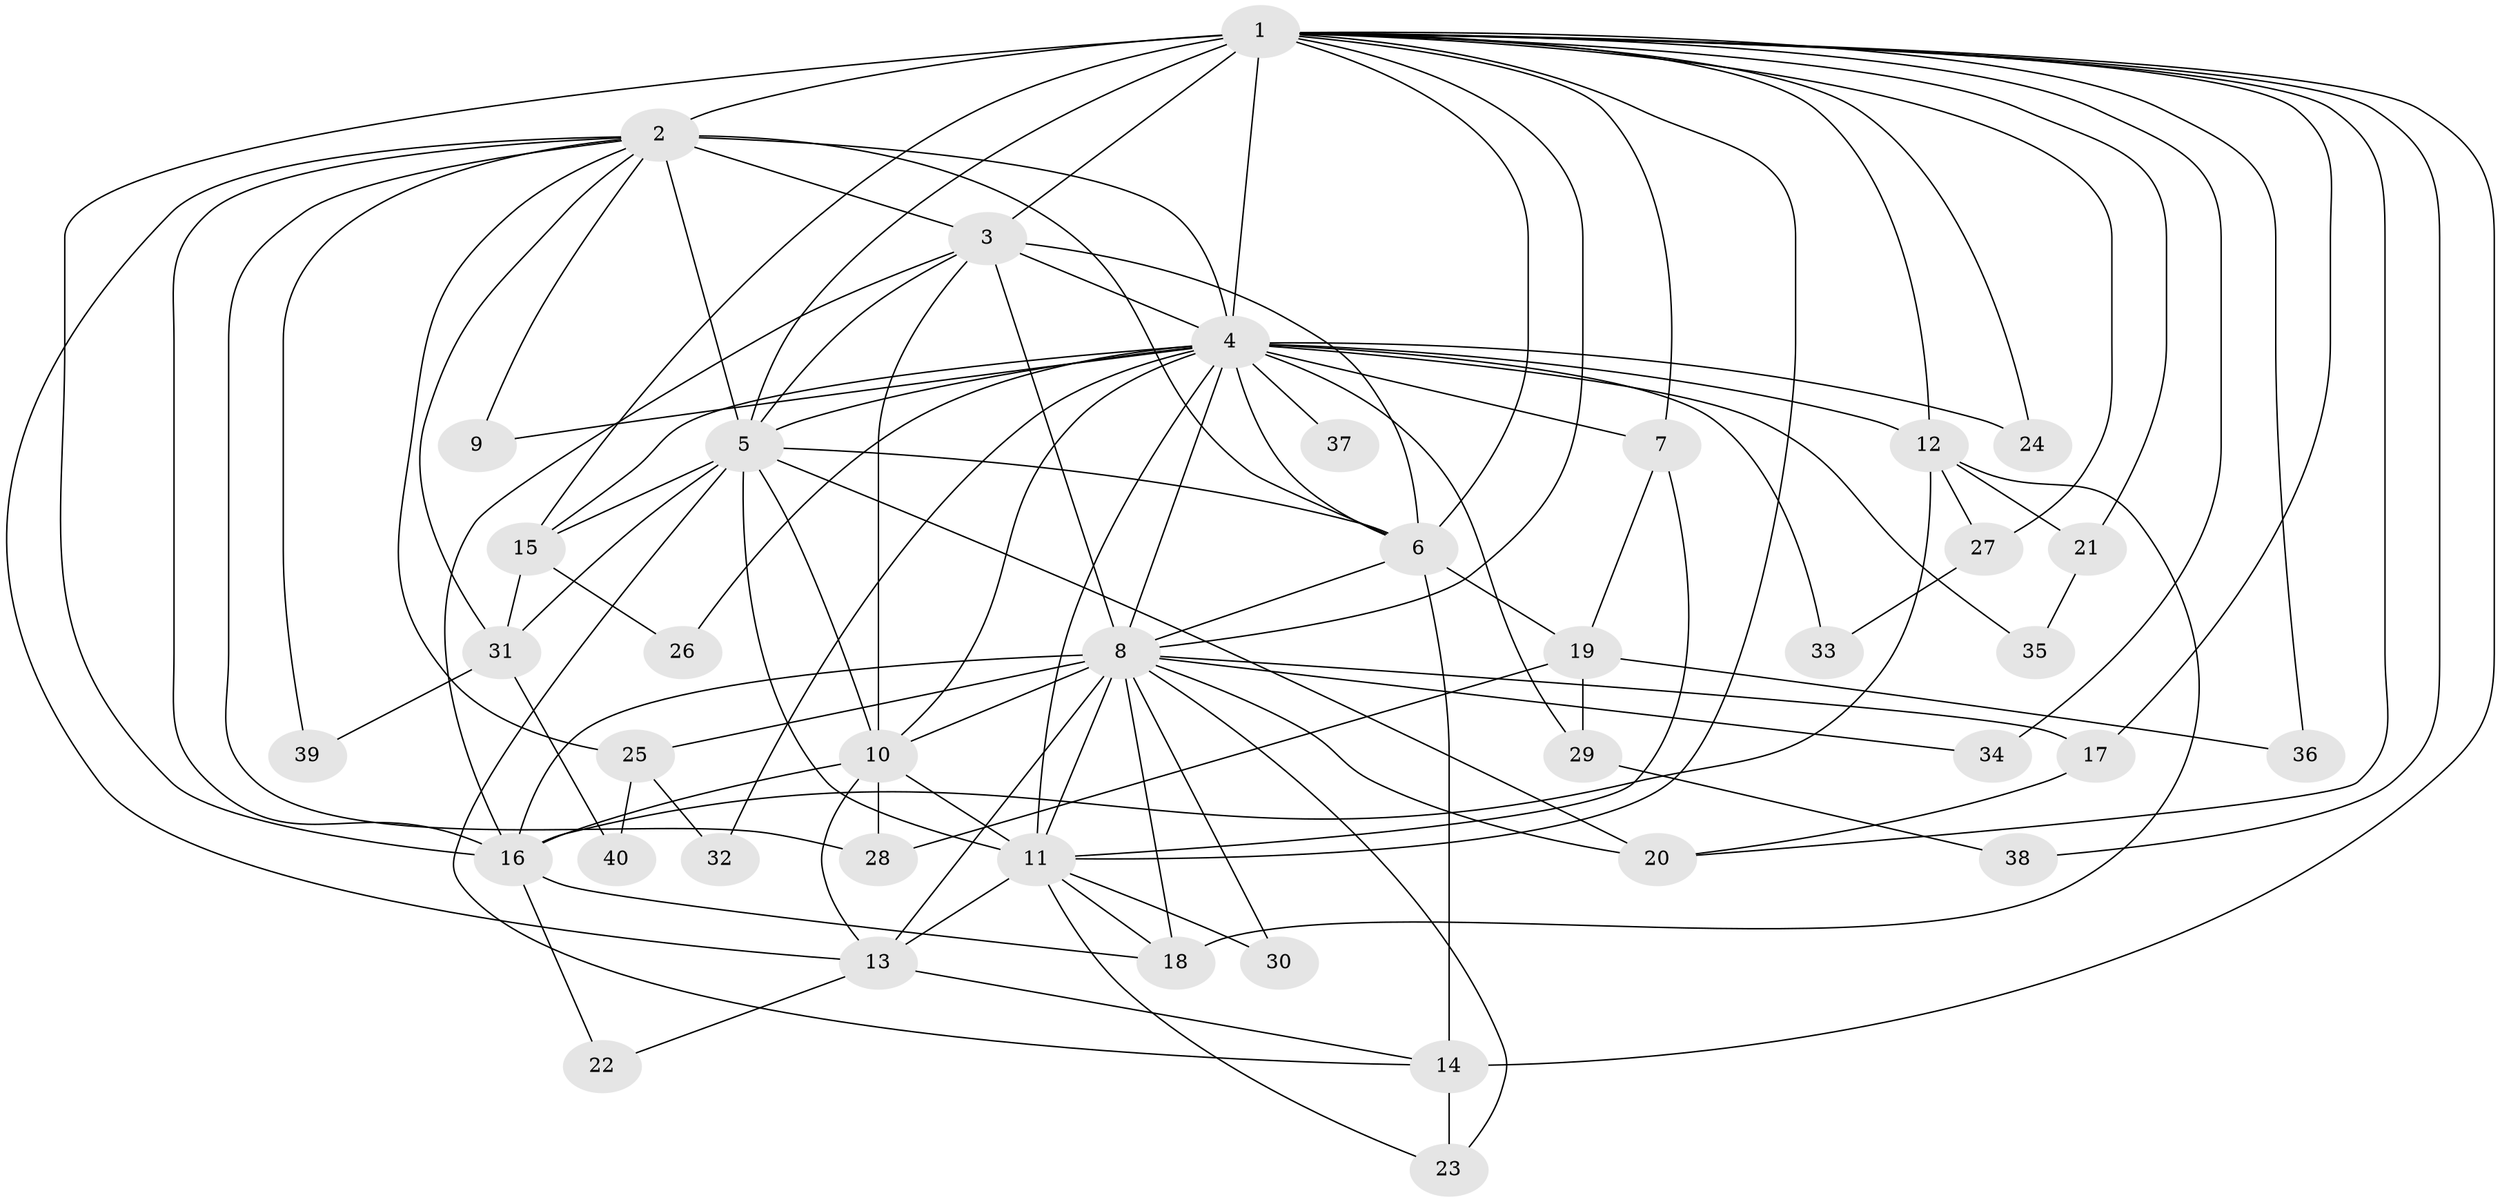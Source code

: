 // original degree distribution, {16: 0.010101010101010102, 19: 0.010101010101010102, 21: 0.010101010101010102, 17: 0.04040404040404041, 18: 0.010101010101010102, 27: 0.010101010101010102, 22: 0.010101010101010102, 2: 0.5050505050505051, 4: 0.04040404040404041, 3: 0.24242424242424243, 5: 0.050505050505050504, 11: 0.010101010101010102, 6: 0.04040404040404041, 7: 0.010101010101010102}
// Generated by graph-tools (version 1.1) at 2025/49/03/04/25 22:49:51]
// undirected, 40 vertices, 106 edges
graph export_dot {
  node [color=gray90,style=filled];
  1;
  2;
  3;
  4;
  5;
  6;
  7;
  8;
  9;
  10;
  11;
  12;
  13;
  14;
  15;
  16;
  17;
  18;
  19;
  20;
  21;
  22;
  23;
  24;
  25;
  26;
  27;
  28;
  29;
  30;
  31;
  32;
  33;
  34;
  35;
  36;
  37;
  38;
  39;
  40;
  1 -- 2 [weight=4.0];
  1 -- 3 [weight=4.0];
  1 -- 4 [weight=4.0];
  1 -- 5 [weight=3.0];
  1 -- 6 [weight=2.0];
  1 -- 7 [weight=1.0];
  1 -- 8 [weight=1.0];
  1 -- 11 [weight=1.0];
  1 -- 12 [weight=1.0];
  1 -- 14 [weight=1.0];
  1 -- 15 [weight=1.0];
  1 -- 16 [weight=1.0];
  1 -- 17 [weight=1.0];
  1 -- 20 [weight=1.0];
  1 -- 21 [weight=1.0];
  1 -- 24 [weight=1.0];
  1 -- 27 [weight=1.0];
  1 -- 34 [weight=2.0];
  1 -- 36 [weight=1.0];
  1 -- 38 [weight=1.0];
  2 -- 3 [weight=4.0];
  2 -- 4 [weight=4.0];
  2 -- 5 [weight=9.0];
  2 -- 6 [weight=2.0];
  2 -- 9 [weight=2.0];
  2 -- 13 [weight=1.0];
  2 -- 16 [weight=1.0];
  2 -- 25 [weight=2.0];
  2 -- 28 [weight=1.0];
  2 -- 31 [weight=1.0];
  2 -- 39 [weight=1.0];
  3 -- 4 [weight=4.0];
  3 -- 5 [weight=2.0];
  3 -- 6 [weight=3.0];
  3 -- 8 [weight=11.0];
  3 -- 10 [weight=6.0];
  3 -- 16 [weight=1.0];
  4 -- 5 [weight=3.0];
  4 -- 6 [weight=2.0];
  4 -- 7 [weight=6.0];
  4 -- 8 [weight=1.0];
  4 -- 9 [weight=2.0];
  4 -- 10 [weight=2.0];
  4 -- 11 [weight=1.0];
  4 -- 12 [weight=1.0];
  4 -- 15 [weight=2.0];
  4 -- 24 [weight=2.0];
  4 -- 26 [weight=1.0];
  4 -- 29 [weight=1.0];
  4 -- 32 [weight=1.0];
  4 -- 33 [weight=1.0];
  4 -- 35 [weight=1.0];
  4 -- 37 [weight=1.0];
  5 -- 6 [weight=1.0];
  5 -- 10 [weight=1.0];
  5 -- 11 [weight=6.0];
  5 -- 14 [weight=1.0];
  5 -- 15 [weight=2.0];
  5 -- 20 [weight=1.0];
  5 -- 31 [weight=1.0];
  6 -- 8 [weight=2.0];
  6 -- 14 [weight=2.0];
  6 -- 19 [weight=3.0];
  7 -- 11 [weight=2.0];
  7 -- 19 [weight=2.0];
  8 -- 10 [weight=1.0];
  8 -- 11 [weight=1.0];
  8 -- 13 [weight=2.0];
  8 -- 16 [weight=1.0];
  8 -- 17 [weight=1.0];
  8 -- 18 [weight=5.0];
  8 -- 20 [weight=1.0];
  8 -- 23 [weight=1.0];
  8 -- 25 [weight=2.0];
  8 -- 30 [weight=1.0];
  8 -- 34 [weight=1.0];
  10 -- 11 [weight=1.0];
  10 -- 13 [weight=2.0];
  10 -- 16 [weight=1.0];
  10 -- 28 [weight=1.0];
  11 -- 13 [weight=1.0];
  11 -- 18 [weight=1.0];
  11 -- 23 [weight=1.0];
  11 -- 30 [weight=1.0];
  12 -- 16 [weight=1.0];
  12 -- 18 [weight=1.0];
  12 -- 21 [weight=1.0];
  12 -- 27 [weight=1.0];
  13 -- 14 [weight=1.0];
  13 -- 22 [weight=1.0];
  14 -- 23 [weight=1.0];
  15 -- 26 [weight=1.0];
  15 -- 31 [weight=1.0];
  16 -- 18 [weight=1.0];
  16 -- 22 [weight=1.0];
  17 -- 20 [weight=1.0];
  19 -- 28 [weight=1.0];
  19 -- 29 [weight=1.0];
  19 -- 36 [weight=1.0];
  21 -- 35 [weight=1.0];
  25 -- 32 [weight=1.0];
  25 -- 40 [weight=1.0];
  27 -- 33 [weight=1.0];
  29 -- 38 [weight=1.0];
  31 -- 39 [weight=1.0];
  31 -- 40 [weight=1.0];
}
